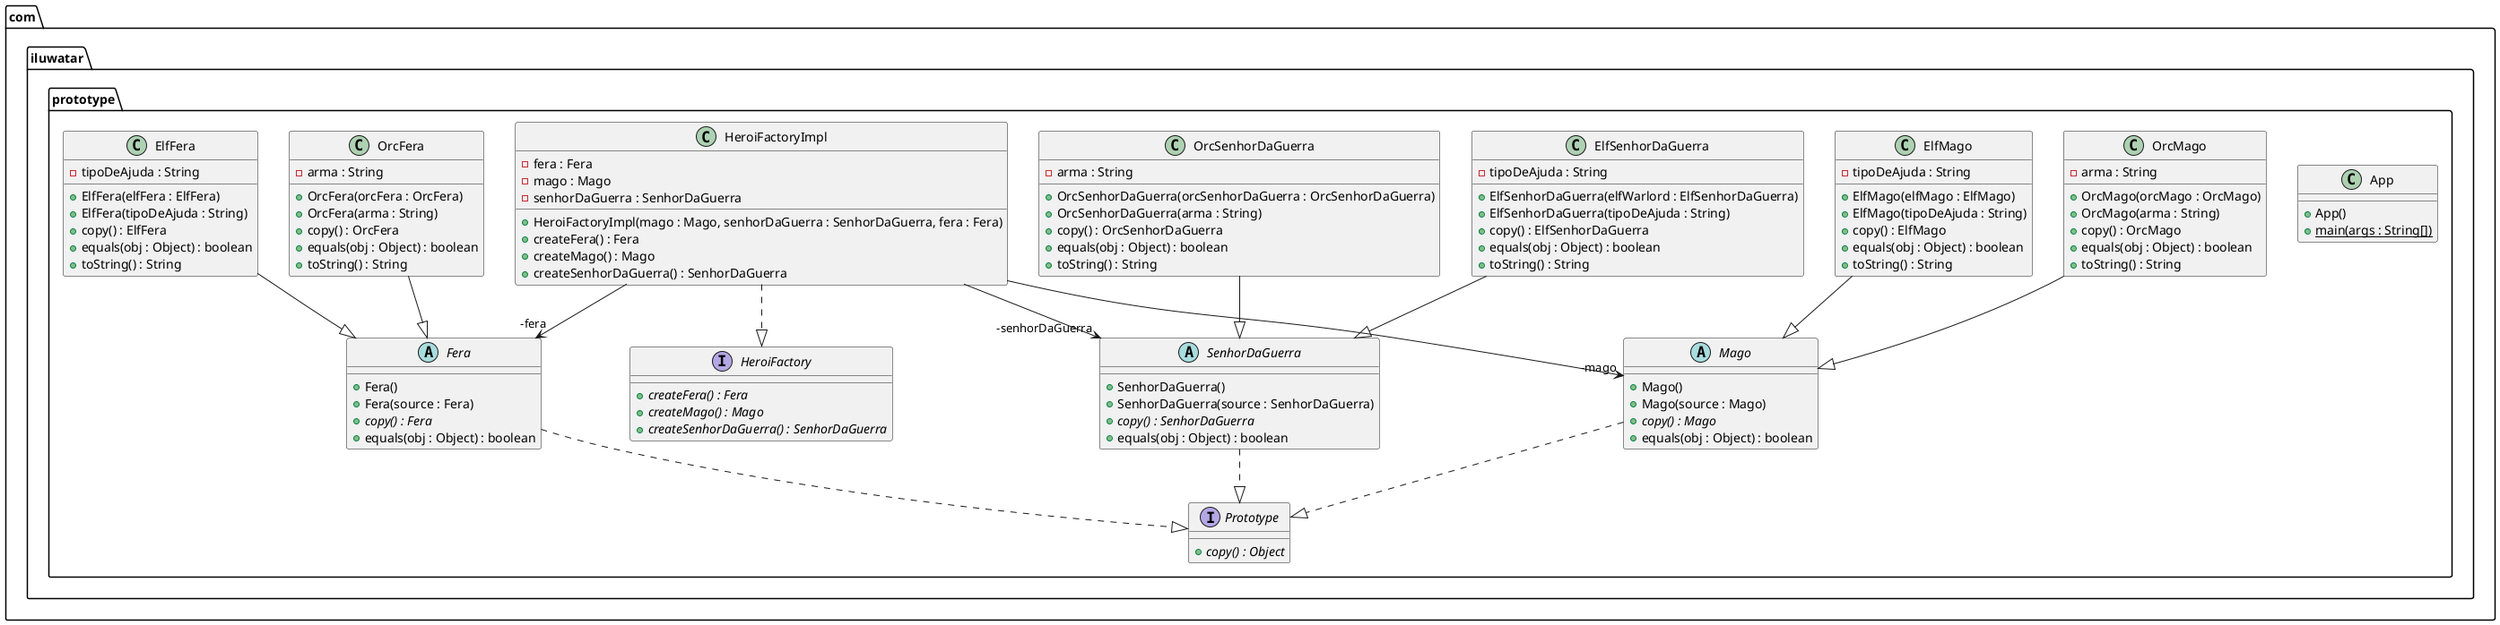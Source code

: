 @startuml
package com.iluwatar.prototype {
  class App {
    + App()
    + main(args : String[]) {static}
  }
  interface Prototype {
    + copy() : Object {abstract}
  }
  abstract class Fera {
    + Fera()
    + Fera(source : Fera)
    + copy() : Fera {abstract}
    + equals(obj : Object) : boolean
  }
  abstract class Mago {
    + Mago()
    + Mago(source : Mago)
    + copy() : Mago {abstract}
    + equals(obj : Object) : boolean
  }
  abstract class SenhorDaGuerra {
    + SenhorDaGuerra()
    + SenhorDaGuerra(source : SenhorDaGuerra)
    + copy() : SenhorDaGuerra {abstract}
    + equals(obj : Object) : boolean
  }
  class ElfFera {
    - tipoDeAjuda : String
    + ElfFera(elfFera : ElfFera)
    + ElfFera(tipoDeAjuda : String)
    + copy() : ElfFera
    + equals(obj : Object) : boolean
    + toString() : String
  }
  class ElfMago {
    - tipoDeAjuda : String
    + ElfMago(elfMago : ElfMago)
    + ElfMago(tipoDeAjuda : String)
    + copy() : ElfMago
    + equals(obj : Object) : boolean
    + toString() : String
  }
  class ElfSenhorDaGuerra {
    - tipoDeAjuda : String
    + ElfSenhorDaGuerra(elfWarlord : ElfSenhorDaGuerra)
    + ElfSenhorDaGuerra(tipoDeAjuda : String)
    + copy() : ElfSenhorDaGuerra
    + equals(obj : Object) : boolean
    + toString() : String
  }
  class OrcFera {
    - arma : String
    + OrcFera(orcFera : OrcFera)
    + OrcFera(arma : String)
    + copy() : OrcFera
    + equals(obj : Object) : boolean
    + toString() : String
  }
  class OrcMago {
    - arma : String
    + OrcMago(orcMago : OrcMago)
    + OrcMago(arma : String)
    + copy() : OrcMago
    + equals(obj : Object) : boolean
    + toString() : String
  }
  class OrcSenhorDaGuerra {
    - arma : String
    + OrcSenhorDaGuerra(orcSenhorDaGuerra : OrcSenhorDaGuerra)
    + OrcSenhorDaGuerra(arma : String)
    + copy() : OrcSenhorDaGuerra
    + equals(obj : Object) : boolean
    + toString() : String
  }
  interface HeroiFactory {
    + createFera() : Fera {abstract}
    + createMago() : Mago {abstract}
    + createSenhorDaGuerra() : SenhorDaGuerra {abstract}
  }
  class HeroiFactoryImpl {
    - fera : Fera
    - mago : Mago
    - senhorDaGuerra : SenhorDaGuerra
    + HeroiFactoryImpl(mago : Mago, senhorDaGuerra : SenhorDaGuerra, fera : Fera)
    + createFera() : Fera
    + createMago() : Mago
    + createSenhorDaGuerra() : SenhorDaGuerra
  }
}
HeroiFactoryImpl -->  "-fera" Fera
HeroiFactoryImpl -->  "-senhorDaGuerra" SenhorDaGuerra
HeroiFactoryImpl -->  "-mago" Mago
Fera ..|> Prototype 
Mago ..|> Prototype 
SenhorDaGuerra ..|> Prototype 
ElfFera--|> Fera 
ElfMago --|> Mago
ElfSenhorDaGuerra --|> SenhorDaGuerra 
HeroiFactoryImpl ..|> HeroiFactory 
OrcFera --|> Fera 
OrcMago --|> Mago 
OrcSenhorDaGuerra --|> SenhorDaGuerra 
@enduml